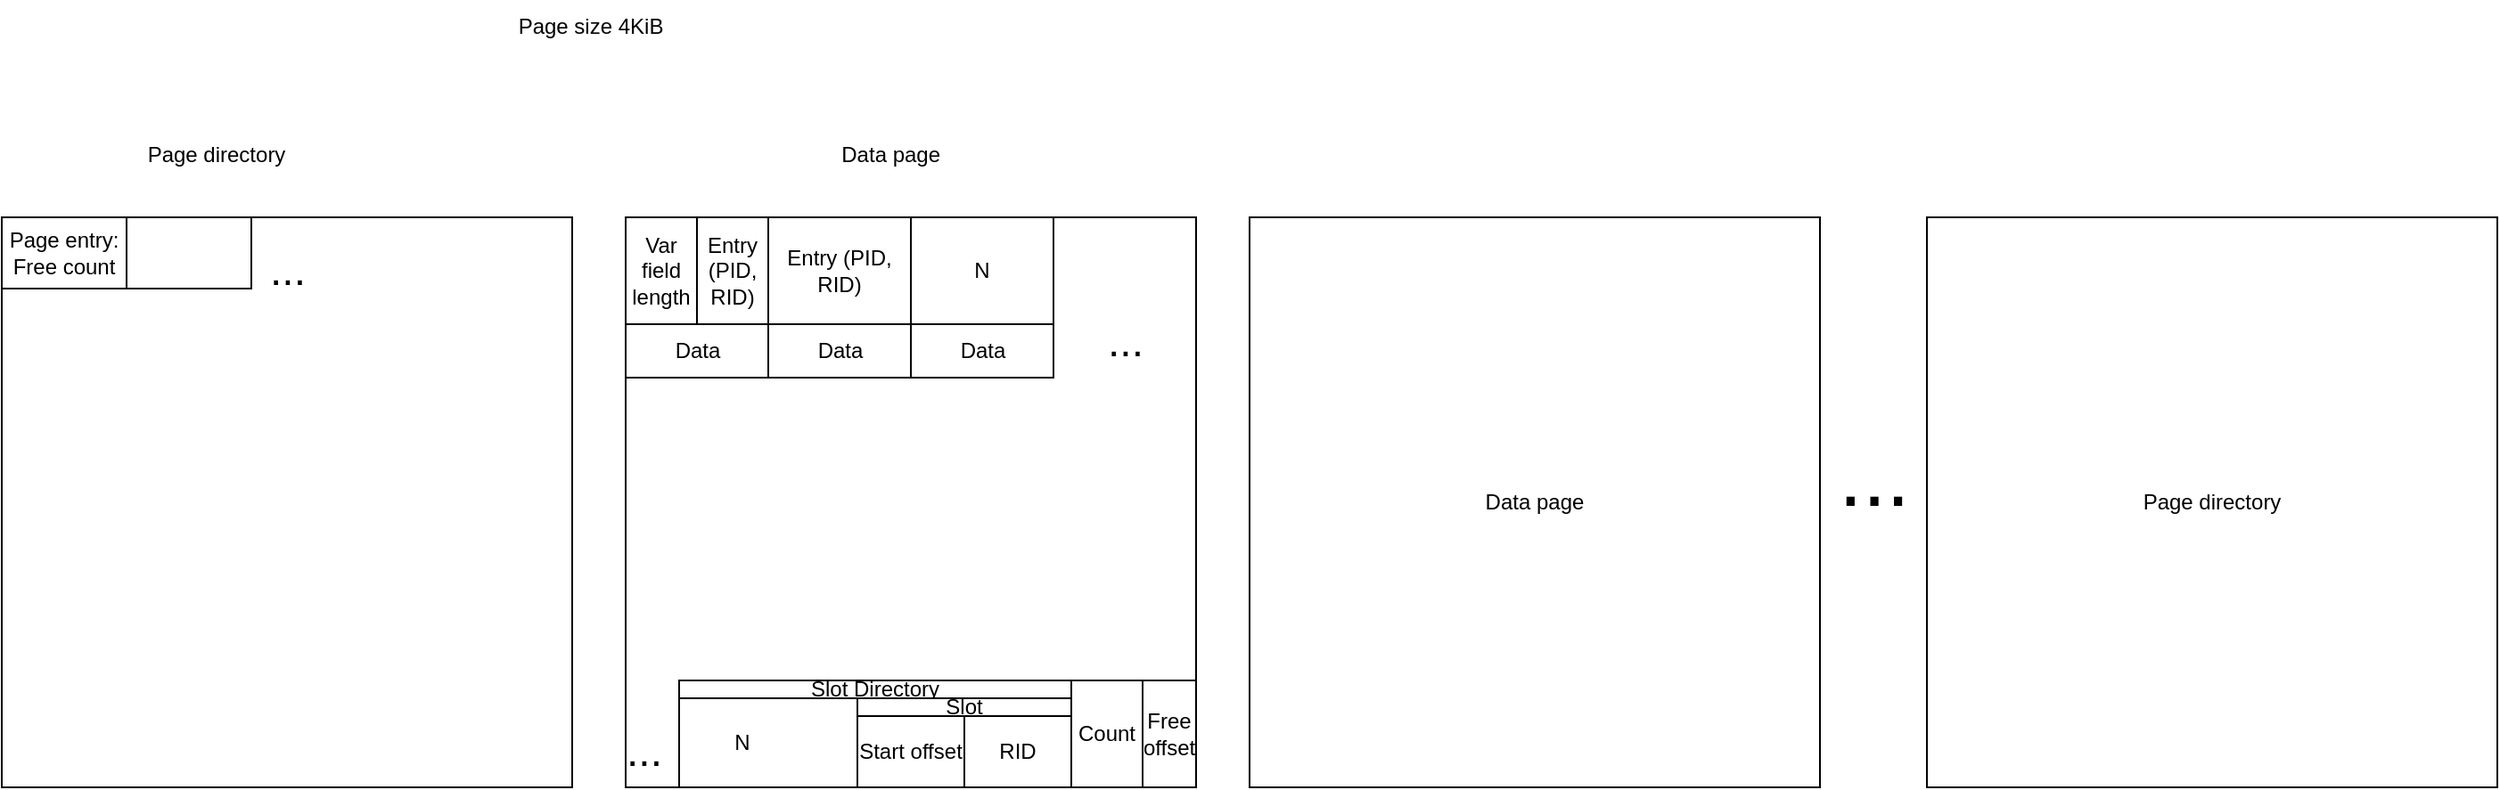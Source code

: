 <mxfile version="26.0.9">
  <diagram name="Page-1" id="jesis6ydwFvCg3yF08fC">
    <mxGraphModel dx="1290" dy="1723" grid="1" gridSize="10" guides="1" tooltips="1" connect="1" arrows="1" fold="1" page="1" pageScale="1" pageWidth="850" pageHeight="1100" math="0" shadow="0">
      <root>
        <mxCell id="0" />
        <mxCell id="1" parent="0" />
        <mxCell id="xviWKqRsHkdpLWUmEhDz-1" value="" style="whiteSpace=wrap;html=1;aspect=fixed;" parent="1" vertex="1">
          <mxGeometry x="370" y="20" width="320" height="320" as="geometry" />
        </mxCell>
        <mxCell id="xviWKqRsHkdpLWUmEhDz-3" value="Page directory" style="text;html=1;align=center;verticalAlign=middle;resizable=0;points=[];autosize=1;strokeColor=none;fillColor=none;" parent="1" vertex="1">
          <mxGeometry x="440" y="-30" width="100" height="30" as="geometry" />
        </mxCell>
        <mxCell id="xviWKqRsHkdpLWUmEhDz-8" value="" style="rounded=0;whiteSpace=wrap;html=1;" parent="1" vertex="1">
          <mxGeometry x="440" y="20" width="70" height="40" as="geometry" />
        </mxCell>
        <mxCell id="xviWKqRsHkdpLWUmEhDz-9" value="Page entry: Free count" style="rounded=0;whiteSpace=wrap;html=1;" parent="1" vertex="1">
          <mxGeometry x="370" y="20" width="70" height="40" as="geometry" />
        </mxCell>
        <mxCell id="xviWKqRsHkdpLWUmEhDz-10" value="&lt;font style=&quot;font-size: 24px;&quot;&gt;...&lt;/font&gt;" style="text;html=1;align=center;verticalAlign=middle;resizable=0;points=[];autosize=1;strokeColor=none;fillColor=none;" parent="1" vertex="1">
          <mxGeometry x="510" y="30" width="40" height="40" as="geometry" />
        </mxCell>
        <mxCell id="xviWKqRsHkdpLWUmEhDz-11" value="" style="whiteSpace=wrap;html=1;aspect=fixed;" parent="1" vertex="1">
          <mxGeometry x="720" y="20" width="320" height="320" as="geometry" />
        </mxCell>
        <mxCell id="xviWKqRsHkdpLWUmEhDz-12" value="" style="rounded=0;whiteSpace=wrap;html=1;" parent="1" vertex="1">
          <mxGeometry x="720" y="20" width="160" height="90" as="geometry" />
        </mxCell>
        <mxCell id="JhfrGm3bl157l_BFd9pG-1" value="" style="rounded=0;whiteSpace=wrap;html=1;" parent="1" vertex="1">
          <mxGeometry x="750" y="280" width="290" height="60" as="geometry" />
        </mxCell>
        <mxCell id="JhfrGm3bl157l_BFd9pG-2" value="Free offset" style="rounded=0;whiteSpace=wrap;html=1;" parent="1" vertex="1">
          <mxGeometry x="1010" y="280" width="30" height="60" as="geometry" />
        </mxCell>
        <mxCell id="JhfrGm3bl157l_BFd9pG-3" value="Slot Directory" style="rounded=0;whiteSpace=wrap;html=1;" parent="1" vertex="1">
          <mxGeometry x="750" y="280" width="220" height="10" as="geometry" />
        </mxCell>
        <mxCell id="JhfrGm3bl157l_BFd9pG-4" value="Slot" style="rounded=0;whiteSpace=wrap;html=1;" parent="1" vertex="1">
          <mxGeometry x="850" y="290" width="120" height="10" as="geometry" />
        </mxCell>
        <mxCell id="JhfrGm3bl157l_BFd9pG-5" value="" style="rounded=0;whiteSpace=wrap;html=1;" parent="1" vertex="1">
          <mxGeometry x="890" y="300" width="80" height="40" as="geometry" />
        </mxCell>
        <mxCell id="JhfrGm3bl157l_BFd9pG-6" value="&lt;font style=&quot;font-size: 24px;&quot;&gt;...&lt;/font&gt;" style="text;html=1;align=center;verticalAlign=middle;resizable=0;points=[];autosize=1;strokeColor=none;fillColor=none;" parent="1" vertex="1">
          <mxGeometry x="710" y="300" width="40" height="40" as="geometry" />
        </mxCell>
        <mxCell id="JhfrGm3bl157l_BFd9pG-7" value="N" style="text;html=1;align=center;verticalAlign=middle;resizable=0;points=[];autosize=1;strokeColor=none;fillColor=none;" parent="1" vertex="1">
          <mxGeometry x="770" y="300" width="30" height="30" as="geometry" />
        </mxCell>
        <mxCell id="JhfrGm3bl157l_BFd9pG-8" value="RID" style="rounded=0;whiteSpace=wrap;html=1;" parent="1" vertex="1">
          <mxGeometry x="910" y="300" width="60" height="40" as="geometry" />
        </mxCell>
        <mxCell id="JhfrGm3bl157l_BFd9pG-11" value="Count" style="rounded=0;whiteSpace=wrap;html=1;" parent="1" vertex="1">
          <mxGeometry x="970" y="280" width="40" height="60" as="geometry" />
        </mxCell>
        <mxCell id="JhfrGm3bl157l_BFd9pG-13" value="Entry (PID, RID)" style="rounded=0;whiteSpace=wrap;html=1;" parent="1" vertex="1">
          <mxGeometry x="760" y="20" width="40" height="60" as="geometry" />
        </mxCell>
        <mxCell id="JhfrGm3bl157l_BFd9pG-14" value="Data page&amp;nbsp;" style="text;html=1;align=center;verticalAlign=middle;resizable=0;points=[];autosize=1;strokeColor=none;fillColor=none;" parent="1" vertex="1">
          <mxGeometry x="830" y="-30" width="80" height="30" as="geometry" />
        </mxCell>
        <mxCell id="uQeXBm5_2oiLNZzTdzhn-1" value="Var field length" style="rounded=0;whiteSpace=wrap;html=1;" parent="1" vertex="1">
          <mxGeometry x="720" y="20" width="40" height="60" as="geometry" />
        </mxCell>
        <mxCell id="uQeXBm5_2oiLNZzTdzhn-3" value="" style="rounded=0;whiteSpace=wrap;html=1;" parent="1" vertex="1">
          <mxGeometry x="720" y="80" width="80" height="30" as="geometry" />
        </mxCell>
        <mxCell id="uQeXBm5_2oiLNZzTdzhn-4" value="Data" style="text;html=1;align=center;verticalAlign=middle;resizable=0;points=[];autosize=1;strokeColor=none;fillColor=none;" parent="1" vertex="1">
          <mxGeometry x="735" y="80" width="50" height="30" as="geometry" />
        </mxCell>
        <mxCell id="uQeXBm5_2oiLNZzTdzhn-8" value="Entry (PID, RID)" style="rounded=0;whiteSpace=wrap;html=1;" parent="1" vertex="1">
          <mxGeometry x="800" y="20" width="80" height="60" as="geometry" />
        </mxCell>
        <mxCell id="uQeXBm5_2oiLNZzTdzhn-10" value="" style="rounded=0;whiteSpace=wrap;html=1;" parent="1" vertex="1">
          <mxGeometry x="800" y="80" width="80" height="30" as="geometry" />
        </mxCell>
        <mxCell id="uQeXBm5_2oiLNZzTdzhn-11" value="Data" style="text;html=1;align=center;verticalAlign=middle;resizable=0;points=[];autosize=1;strokeColor=none;fillColor=none;" parent="1" vertex="1">
          <mxGeometry x="815" y="80" width="50" height="30" as="geometry" />
        </mxCell>
        <mxCell id="uQeXBm5_2oiLNZzTdzhn-14" value="" style="rounded=0;whiteSpace=wrap;html=1;" parent="1" vertex="1">
          <mxGeometry x="880" y="80" width="80" height="30" as="geometry" />
        </mxCell>
        <mxCell id="uQeXBm5_2oiLNZzTdzhn-15" value="Data" style="text;html=1;align=center;verticalAlign=middle;resizable=0;points=[];autosize=1;strokeColor=none;fillColor=none;" parent="1" vertex="1">
          <mxGeometry x="895" y="80" width="50" height="30" as="geometry" />
        </mxCell>
        <mxCell id="uQeXBm5_2oiLNZzTdzhn-16" value="N" style="rounded=0;whiteSpace=wrap;html=1;" parent="1" vertex="1">
          <mxGeometry x="880" y="20" width="80" height="60" as="geometry" />
        </mxCell>
        <mxCell id="uQeXBm5_2oiLNZzTdzhn-17" value="&lt;font style=&quot;font-size: 24px;&quot;&gt;...&lt;/font&gt;" style="text;html=1;align=center;verticalAlign=middle;resizable=0;points=[];autosize=1;strokeColor=none;fillColor=none;" parent="1" vertex="1">
          <mxGeometry x="980" y="70" width="40" height="40" as="geometry" />
        </mxCell>
        <mxCell id="uQeXBm5_2oiLNZzTdzhn-19" value="Start offset" style="rounded=0;whiteSpace=wrap;html=1;" parent="1" vertex="1">
          <mxGeometry x="850" y="300" width="60" height="40" as="geometry" />
        </mxCell>
        <mxCell id="uQeXBm5_2oiLNZzTdzhn-20" value="Page size 4KiB" style="text;html=1;align=center;verticalAlign=middle;resizable=0;points=[];autosize=1;strokeColor=none;fillColor=none;" parent="1" vertex="1">
          <mxGeometry x="650" y="-102" width="100" height="30" as="geometry" />
        </mxCell>
        <mxCell id="uQeXBm5_2oiLNZzTdzhn-22" value="&lt;font style=&quot;font-size: 48px;&quot;&gt;...&lt;/font&gt;" style="text;html=1;align=center;verticalAlign=middle;resizable=0;points=[];autosize=1;strokeColor=none;fillColor=none;" parent="1" vertex="1">
          <mxGeometry x="1390" y="130" width="60" height="70" as="geometry" />
        </mxCell>
        <mxCell id="uQeXBm5_2oiLNZzTdzhn-23" value="Page directory" style="whiteSpace=wrap;html=1;aspect=fixed;" parent="1" vertex="1">
          <mxGeometry x="1450" y="20" width="320" height="320" as="geometry" />
        </mxCell>
        <mxCell id="uQeXBm5_2oiLNZzTdzhn-24" value="Data page" style="whiteSpace=wrap;html=1;aspect=fixed;" parent="1" vertex="1">
          <mxGeometry x="1070" y="20" width="320" height="320" as="geometry" />
        </mxCell>
      </root>
    </mxGraphModel>
  </diagram>
</mxfile>
